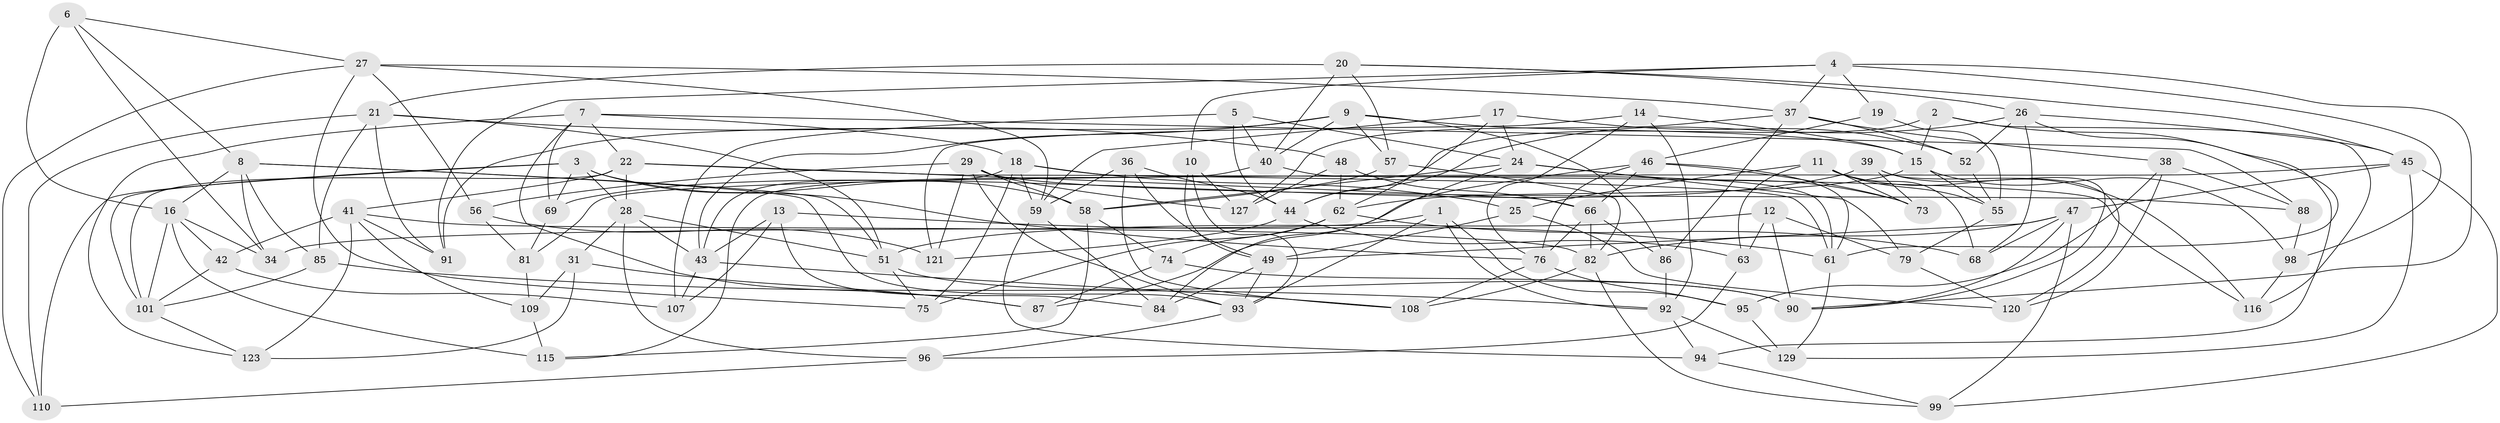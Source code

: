 // original degree distribution, {4: 1.0}
// Generated by graph-tools (version 1.1) at 2025/11/02/27/25 16:11:47]
// undirected, 90 vertices, 217 edges
graph export_dot {
graph [start="1"]
  node [color=gray90,style=filled];
  1;
  2;
  3 [super="+54"];
  4 [super="+72"];
  5;
  6;
  7 [super="+65"];
  8 [super="+119"];
  9 [super="+78"];
  10;
  11 [super="+23"];
  12;
  13;
  14;
  15 [super="+60"];
  16 [super="+118"];
  17;
  18 [super="+33"];
  19;
  20 [super="+35"];
  21 [super="+32"];
  22 [super="+77"];
  24 [super="+50"];
  25;
  26 [super="+100"];
  27 [super="+104"];
  28 [super="+53"];
  29 [super="+30"];
  31;
  34;
  36;
  37 [super="+103"];
  38;
  39;
  40 [super="+67"];
  41 [super="+126"];
  42;
  43 [super="+89"];
  44 [super="+125"];
  45 [super="+97"];
  46 [super="+71"];
  47 [super="+64"];
  48;
  49 [super="+106"];
  51 [super="+117"];
  52;
  55 [super="+80"];
  56;
  57;
  58 [super="+128"];
  59 [super="+70"];
  61 [super="+83"];
  62 [super="+114"];
  63;
  66 [super="+122"];
  68;
  69;
  73;
  74;
  75;
  76 [super="+124"];
  79;
  81;
  82 [super="+111"];
  84;
  85;
  86;
  87;
  88;
  90 [super="+102"];
  91;
  92 [super="+105"];
  93 [super="+112"];
  94;
  95;
  96;
  98;
  99;
  101 [super="+113"];
  107;
  108;
  109;
  110;
  115;
  116;
  120;
  121;
  123;
  127;
  129;
  1 -- 95;
  1 -- 34;
  1 -- 93;
  1 -- 92;
  2 -- 94;
  2 -- 116;
  2 -- 15;
  2 -- 44;
  3 -- 69;
  3 -- 58;
  3 -- 76;
  3 -- 110;
  3 -- 101;
  3 -- 28;
  4 -- 91;
  4 -- 37;
  4 -- 19;
  4 -- 10;
  4 -- 98;
  4 -- 90;
  5 -- 107;
  5 -- 44;
  5 -- 24;
  5 -- 40;
  6 -- 34;
  6 -- 27;
  6 -- 8;
  6 -- 16;
  7 -- 87;
  7 -- 18;
  7 -- 69;
  7 -- 88;
  7 -- 123;
  7 -- 22;
  8 -- 34;
  8 -- 16;
  8 -- 93;
  8 -- 85;
  8 -- 51;
  9 -- 57;
  9 -- 86;
  9 -- 40;
  9 -- 91;
  9 -- 15;
  9 -- 43;
  10 -- 127;
  10 -- 93;
  10 -- 49;
  11 -- 63;
  11 -- 68;
  11 -- 55;
  11 -- 73;
  11 -- 116;
  11 -- 25;
  12 -- 90;
  12 -- 63;
  12 -- 79;
  12 -- 51;
  13 -- 43;
  13 -- 107;
  13 -- 84;
  13 -- 61;
  14 -- 15;
  14 -- 121;
  14 -- 92;
  14 -- 76;
  15 -- 98;
  15 -- 55;
  15 -- 62;
  16 -- 115;
  16 -- 42;
  16 -- 34;
  16 -- 101;
  17 -- 59;
  17 -- 52;
  17 -- 24;
  17 -- 62;
  18 -- 61;
  18 -- 59;
  18 -- 25;
  18 -- 75;
  18 -- 43;
  19 -- 55 [weight=2];
  19 -- 46;
  20 -- 40 [weight=2];
  20 -- 57;
  20 -- 45;
  20 -- 21;
  20 -- 26;
  21 -- 85;
  21 -- 48;
  21 -- 110;
  21 -- 51;
  21 -- 91;
  22 -- 41;
  22 -- 66;
  22 -- 116;
  22 -- 28;
  22 -- 101;
  24 -- 73;
  24 -- 58;
  24 -- 79;
  24 -- 84;
  25 -- 49;
  25 -- 120;
  26 -- 68;
  26 -- 52;
  26 -- 61;
  26 -- 45;
  26 -- 44;
  27 -- 75;
  27 -- 59;
  27 -- 56;
  27 -- 37;
  27 -- 110;
  28 -- 43;
  28 -- 96;
  28 -- 51;
  28 -- 31;
  29 -- 56;
  29 -- 88;
  29 -- 93;
  29 -- 121;
  29 -- 58;
  29 -- 127;
  31 -- 87;
  31 -- 109;
  31 -- 123;
  36 -- 108;
  36 -- 59;
  36 -- 49;
  36 -- 44;
  37 -- 86;
  37 -- 127;
  37 -- 52;
  37 -- 38;
  38 -- 88;
  38 -- 120;
  38 -- 95;
  39 -- 120;
  39 -- 69;
  39 -- 73;
  39 -- 90;
  40 -- 61;
  40 -- 115;
  41 -- 82;
  41 -- 123;
  41 -- 91;
  41 -- 42;
  41 -- 109;
  42 -- 107;
  42 -- 101;
  43 -- 107;
  43 -- 108;
  44 -- 121;
  44 -- 63;
  45 -- 99;
  45 -- 81;
  45 -- 129;
  45 -- 47;
  46 -- 66;
  46 -- 87;
  46 -- 73;
  46 -- 61;
  46 -- 76;
  47 -- 99;
  47 -- 68;
  47 -- 49;
  47 -- 90;
  47 -- 82;
  48 -- 127;
  48 -- 66;
  48 -- 62;
  49 -- 84;
  49 -- 93;
  51 -- 75;
  51 -- 90;
  52 -- 55;
  55 -- 79;
  56 -- 121;
  56 -- 81;
  57 -- 82;
  57 -- 58;
  58 -- 115;
  58 -- 74;
  59 -- 94;
  59 -- 84;
  61 -- 129;
  62 -- 74;
  62 -- 75;
  62 -- 68;
  63 -- 96;
  66 -- 86;
  66 -- 76;
  66 -- 82;
  69 -- 81;
  74 -- 90;
  74 -- 87;
  76 -- 95;
  76 -- 108;
  79 -- 120;
  81 -- 109;
  82 -- 99;
  82 -- 108;
  85 -- 101;
  85 -- 92;
  86 -- 92;
  88 -- 98;
  92 -- 94;
  92 -- 129;
  93 -- 96;
  94 -- 99;
  95 -- 129;
  96 -- 110;
  98 -- 116;
  101 -- 123;
  109 -- 115;
}
